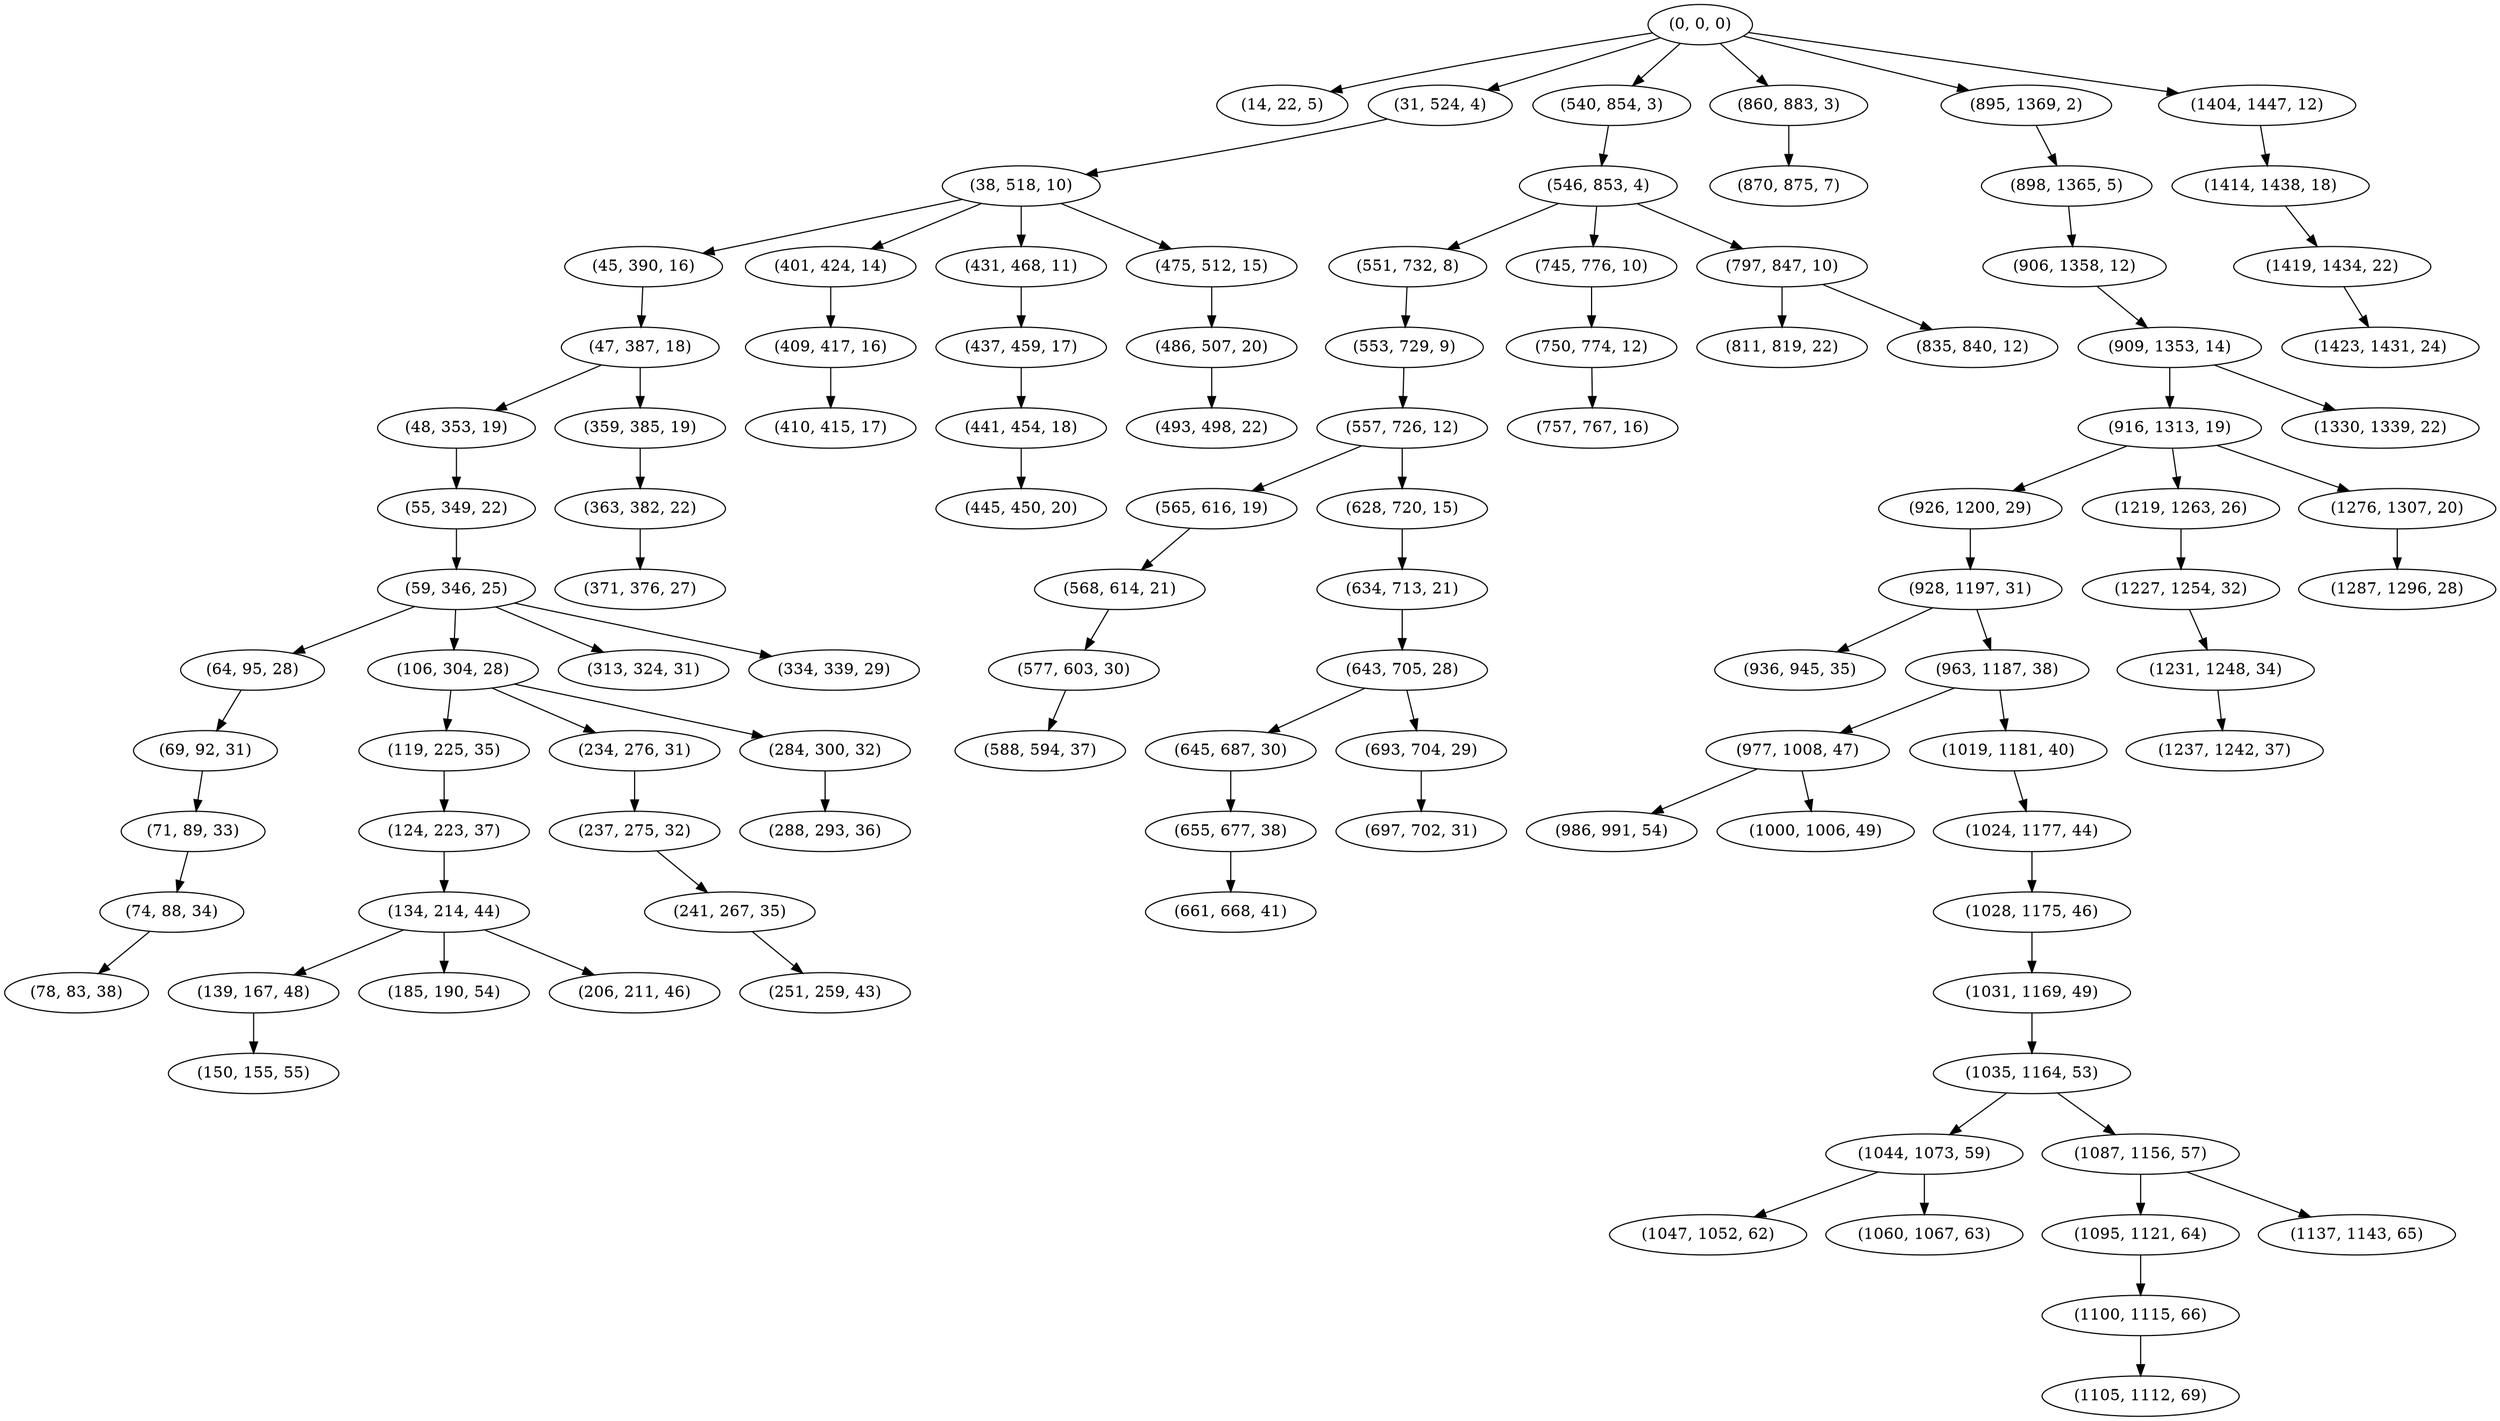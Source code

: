 digraph tree {
    "(0, 0, 0)";
    "(14, 22, 5)";
    "(31, 524, 4)";
    "(38, 518, 10)";
    "(45, 390, 16)";
    "(47, 387, 18)";
    "(48, 353, 19)";
    "(55, 349, 22)";
    "(59, 346, 25)";
    "(64, 95, 28)";
    "(69, 92, 31)";
    "(71, 89, 33)";
    "(74, 88, 34)";
    "(78, 83, 38)";
    "(106, 304, 28)";
    "(119, 225, 35)";
    "(124, 223, 37)";
    "(134, 214, 44)";
    "(139, 167, 48)";
    "(150, 155, 55)";
    "(185, 190, 54)";
    "(206, 211, 46)";
    "(234, 276, 31)";
    "(237, 275, 32)";
    "(241, 267, 35)";
    "(251, 259, 43)";
    "(284, 300, 32)";
    "(288, 293, 36)";
    "(313, 324, 31)";
    "(334, 339, 29)";
    "(359, 385, 19)";
    "(363, 382, 22)";
    "(371, 376, 27)";
    "(401, 424, 14)";
    "(409, 417, 16)";
    "(410, 415, 17)";
    "(431, 468, 11)";
    "(437, 459, 17)";
    "(441, 454, 18)";
    "(445, 450, 20)";
    "(475, 512, 15)";
    "(486, 507, 20)";
    "(493, 498, 22)";
    "(540, 854, 3)";
    "(546, 853, 4)";
    "(551, 732, 8)";
    "(553, 729, 9)";
    "(557, 726, 12)";
    "(565, 616, 19)";
    "(568, 614, 21)";
    "(577, 603, 30)";
    "(588, 594, 37)";
    "(628, 720, 15)";
    "(634, 713, 21)";
    "(643, 705, 28)";
    "(645, 687, 30)";
    "(655, 677, 38)";
    "(661, 668, 41)";
    "(693, 704, 29)";
    "(697, 702, 31)";
    "(745, 776, 10)";
    "(750, 774, 12)";
    "(757, 767, 16)";
    "(797, 847, 10)";
    "(811, 819, 22)";
    "(835, 840, 12)";
    "(860, 883, 3)";
    "(870, 875, 7)";
    "(895, 1369, 2)";
    "(898, 1365, 5)";
    "(906, 1358, 12)";
    "(909, 1353, 14)";
    "(916, 1313, 19)";
    "(926, 1200, 29)";
    "(928, 1197, 31)";
    "(936, 945, 35)";
    "(963, 1187, 38)";
    "(977, 1008, 47)";
    "(986, 991, 54)";
    "(1000, 1006, 49)";
    "(1019, 1181, 40)";
    "(1024, 1177, 44)";
    "(1028, 1175, 46)";
    "(1031, 1169, 49)";
    "(1035, 1164, 53)";
    "(1044, 1073, 59)";
    "(1047, 1052, 62)";
    "(1060, 1067, 63)";
    "(1087, 1156, 57)";
    "(1095, 1121, 64)";
    "(1100, 1115, 66)";
    "(1105, 1112, 69)";
    "(1137, 1143, 65)";
    "(1219, 1263, 26)";
    "(1227, 1254, 32)";
    "(1231, 1248, 34)";
    "(1237, 1242, 37)";
    "(1276, 1307, 20)";
    "(1287, 1296, 28)";
    "(1330, 1339, 22)";
    "(1404, 1447, 12)";
    "(1414, 1438, 18)";
    "(1419, 1434, 22)";
    "(1423, 1431, 24)";
    "(0, 0, 0)" -> "(14, 22, 5)";
    "(0, 0, 0)" -> "(31, 524, 4)";
    "(0, 0, 0)" -> "(540, 854, 3)";
    "(0, 0, 0)" -> "(860, 883, 3)";
    "(0, 0, 0)" -> "(895, 1369, 2)";
    "(0, 0, 0)" -> "(1404, 1447, 12)";
    "(31, 524, 4)" -> "(38, 518, 10)";
    "(38, 518, 10)" -> "(45, 390, 16)";
    "(38, 518, 10)" -> "(401, 424, 14)";
    "(38, 518, 10)" -> "(431, 468, 11)";
    "(38, 518, 10)" -> "(475, 512, 15)";
    "(45, 390, 16)" -> "(47, 387, 18)";
    "(47, 387, 18)" -> "(48, 353, 19)";
    "(47, 387, 18)" -> "(359, 385, 19)";
    "(48, 353, 19)" -> "(55, 349, 22)";
    "(55, 349, 22)" -> "(59, 346, 25)";
    "(59, 346, 25)" -> "(64, 95, 28)";
    "(59, 346, 25)" -> "(106, 304, 28)";
    "(59, 346, 25)" -> "(313, 324, 31)";
    "(59, 346, 25)" -> "(334, 339, 29)";
    "(64, 95, 28)" -> "(69, 92, 31)";
    "(69, 92, 31)" -> "(71, 89, 33)";
    "(71, 89, 33)" -> "(74, 88, 34)";
    "(74, 88, 34)" -> "(78, 83, 38)";
    "(106, 304, 28)" -> "(119, 225, 35)";
    "(106, 304, 28)" -> "(234, 276, 31)";
    "(106, 304, 28)" -> "(284, 300, 32)";
    "(119, 225, 35)" -> "(124, 223, 37)";
    "(124, 223, 37)" -> "(134, 214, 44)";
    "(134, 214, 44)" -> "(139, 167, 48)";
    "(134, 214, 44)" -> "(185, 190, 54)";
    "(134, 214, 44)" -> "(206, 211, 46)";
    "(139, 167, 48)" -> "(150, 155, 55)";
    "(234, 276, 31)" -> "(237, 275, 32)";
    "(237, 275, 32)" -> "(241, 267, 35)";
    "(241, 267, 35)" -> "(251, 259, 43)";
    "(284, 300, 32)" -> "(288, 293, 36)";
    "(359, 385, 19)" -> "(363, 382, 22)";
    "(363, 382, 22)" -> "(371, 376, 27)";
    "(401, 424, 14)" -> "(409, 417, 16)";
    "(409, 417, 16)" -> "(410, 415, 17)";
    "(431, 468, 11)" -> "(437, 459, 17)";
    "(437, 459, 17)" -> "(441, 454, 18)";
    "(441, 454, 18)" -> "(445, 450, 20)";
    "(475, 512, 15)" -> "(486, 507, 20)";
    "(486, 507, 20)" -> "(493, 498, 22)";
    "(540, 854, 3)" -> "(546, 853, 4)";
    "(546, 853, 4)" -> "(551, 732, 8)";
    "(546, 853, 4)" -> "(745, 776, 10)";
    "(546, 853, 4)" -> "(797, 847, 10)";
    "(551, 732, 8)" -> "(553, 729, 9)";
    "(553, 729, 9)" -> "(557, 726, 12)";
    "(557, 726, 12)" -> "(565, 616, 19)";
    "(557, 726, 12)" -> "(628, 720, 15)";
    "(565, 616, 19)" -> "(568, 614, 21)";
    "(568, 614, 21)" -> "(577, 603, 30)";
    "(577, 603, 30)" -> "(588, 594, 37)";
    "(628, 720, 15)" -> "(634, 713, 21)";
    "(634, 713, 21)" -> "(643, 705, 28)";
    "(643, 705, 28)" -> "(645, 687, 30)";
    "(643, 705, 28)" -> "(693, 704, 29)";
    "(645, 687, 30)" -> "(655, 677, 38)";
    "(655, 677, 38)" -> "(661, 668, 41)";
    "(693, 704, 29)" -> "(697, 702, 31)";
    "(745, 776, 10)" -> "(750, 774, 12)";
    "(750, 774, 12)" -> "(757, 767, 16)";
    "(797, 847, 10)" -> "(811, 819, 22)";
    "(797, 847, 10)" -> "(835, 840, 12)";
    "(860, 883, 3)" -> "(870, 875, 7)";
    "(895, 1369, 2)" -> "(898, 1365, 5)";
    "(898, 1365, 5)" -> "(906, 1358, 12)";
    "(906, 1358, 12)" -> "(909, 1353, 14)";
    "(909, 1353, 14)" -> "(916, 1313, 19)";
    "(909, 1353, 14)" -> "(1330, 1339, 22)";
    "(916, 1313, 19)" -> "(926, 1200, 29)";
    "(916, 1313, 19)" -> "(1219, 1263, 26)";
    "(916, 1313, 19)" -> "(1276, 1307, 20)";
    "(926, 1200, 29)" -> "(928, 1197, 31)";
    "(928, 1197, 31)" -> "(936, 945, 35)";
    "(928, 1197, 31)" -> "(963, 1187, 38)";
    "(963, 1187, 38)" -> "(977, 1008, 47)";
    "(963, 1187, 38)" -> "(1019, 1181, 40)";
    "(977, 1008, 47)" -> "(986, 991, 54)";
    "(977, 1008, 47)" -> "(1000, 1006, 49)";
    "(1019, 1181, 40)" -> "(1024, 1177, 44)";
    "(1024, 1177, 44)" -> "(1028, 1175, 46)";
    "(1028, 1175, 46)" -> "(1031, 1169, 49)";
    "(1031, 1169, 49)" -> "(1035, 1164, 53)";
    "(1035, 1164, 53)" -> "(1044, 1073, 59)";
    "(1035, 1164, 53)" -> "(1087, 1156, 57)";
    "(1044, 1073, 59)" -> "(1047, 1052, 62)";
    "(1044, 1073, 59)" -> "(1060, 1067, 63)";
    "(1087, 1156, 57)" -> "(1095, 1121, 64)";
    "(1087, 1156, 57)" -> "(1137, 1143, 65)";
    "(1095, 1121, 64)" -> "(1100, 1115, 66)";
    "(1100, 1115, 66)" -> "(1105, 1112, 69)";
    "(1219, 1263, 26)" -> "(1227, 1254, 32)";
    "(1227, 1254, 32)" -> "(1231, 1248, 34)";
    "(1231, 1248, 34)" -> "(1237, 1242, 37)";
    "(1276, 1307, 20)" -> "(1287, 1296, 28)";
    "(1404, 1447, 12)" -> "(1414, 1438, 18)";
    "(1414, 1438, 18)" -> "(1419, 1434, 22)";
    "(1419, 1434, 22)" -> "(1423, 1431, 24)";
}
